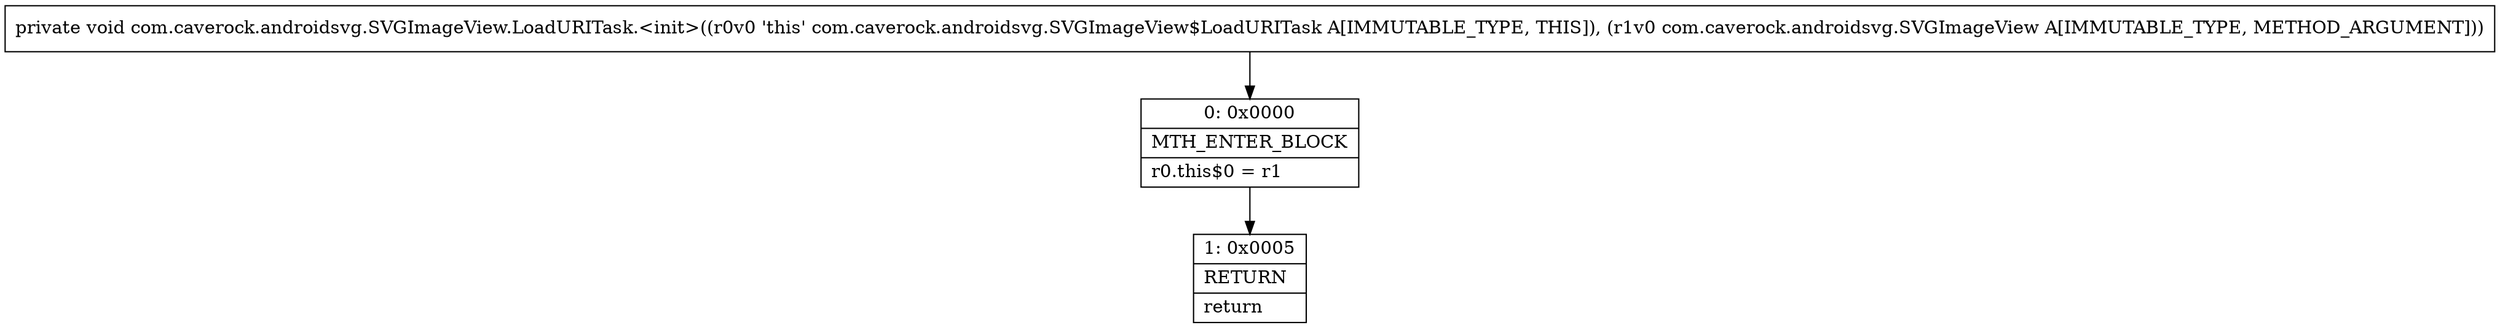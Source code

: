 digraph "CFG forcom.caverock.androidsvg.SVGImageView.LoadURITask.\<init\>(Lcom\/caverock\/androidsvg\/SVGImageView;)V" {
Node_0 [shape=record,label="{0\:\ 0x0000|MTH_ENTER_BLOCK\l|r0.this$0 = r1\l}"];
Node_1 [shape=record,label="{1\:\ 0x0005|RETURN\l|return\l}"];
MethodNode[shape=record,label="{private void com.caverock.androidsvg.SVGImageView.LoadURITask.\<init\>((r0v0 'this' com.caverock.androidsvg.SVGImageView$LoadURITask A[IMMUTABLE_TYPE, THIS]), (r1v0 com.caverock.androidsvg.SVGImageView A[IMMUTABLE_TYPE, METHOD_ARGUMENT])) }"];
MethodNode -> Node_0;
Node_0 -> Node_1;
}

